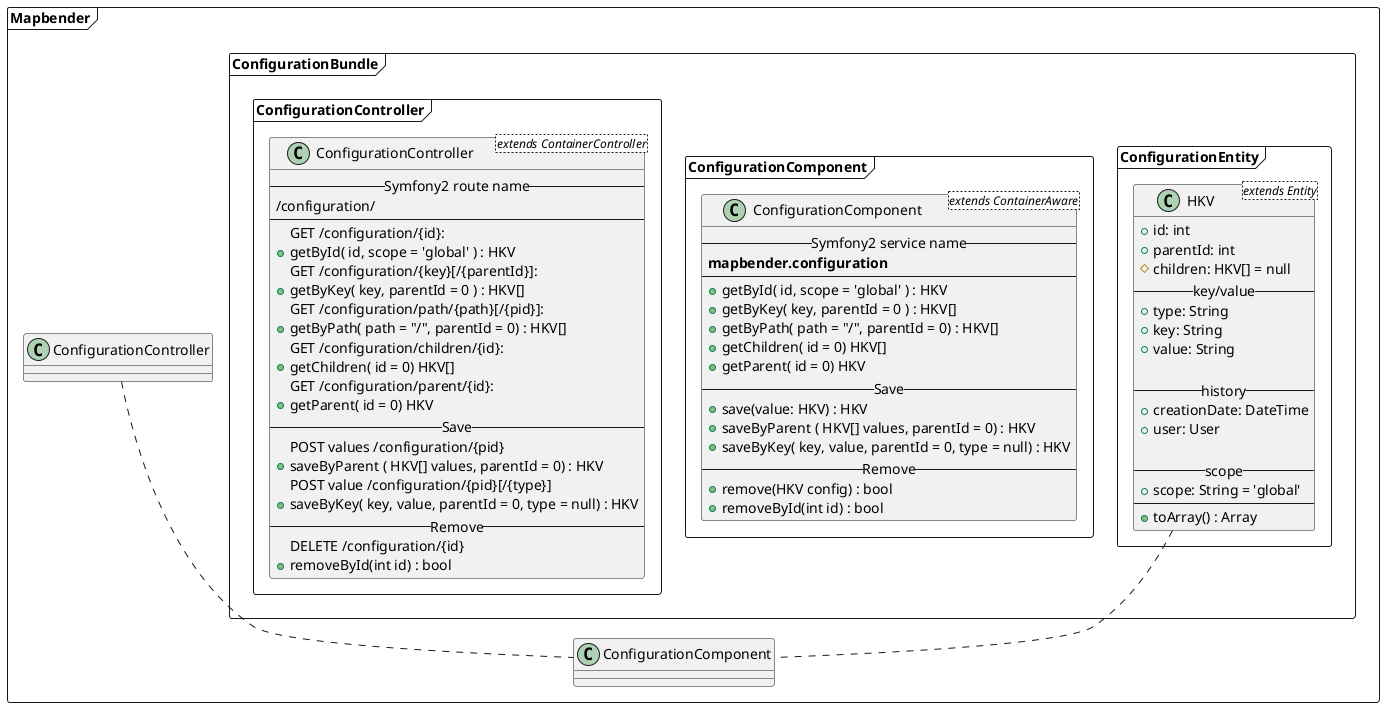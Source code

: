 @startuml
package Mapbender <<Frame>> {
  package ConfigurationBundle <<frame>> {
    package ConfigurationEntity <<frame>> {
      class HKV <extends Entity> {
        + id: int
        + parentId: int
        # children: HKV[] = null
        -- key/value --
        + type: String
        + key: String
        + value: String

        -- history --
        + creationDate: DateTime
        + user: User

        -- scope --
        + scope: String = 'global'
        --
        + toArray() : Array
      }
    }

    package ConfigurationComponent <<frame>> {
      class ConfigurationComponent <extends ContainerAware> {
        -- Symfony2 service name --
        **mapbender.configuration**
        --
        + getById( id, scope = 'global' ) : HKV
        + getByKey( key, parentId = 0 ) : HKV[]
        + getByPath( path = "/", parentId = 0) : HKV[]
        + getChildren( id = 0) HKV[]
        + getParent( id = 0) HKV
        -- Save --
        + save(value: HKV) : HKV
        + saveByParent ( HKV[] values, parentId = 0) : HKV
        + saveByKey( key, value, parentId = 0, type = null) : HKV
        -- Remove --
        + remove(HKV config) : bool
        + removeById(int id) : bool
      }
    }
    package ConfigurationController <<frame>> {
      class ConfigurationController <extends ContainerController> {
        -- Symfony2 route name --
        /configuration/
        --
        GET /configuration/{id}:
        + getById( id, scope = 'global' ) : HKV
        GET /configuration/{key}[/{parentId}]:
        + getByKey( key, parentId = 0 ) : HKV[]
        GET /configuration/path/{path}[/{pid}]:
        + getByPath( path = "/", parentId = 0) : HKV[]
        GET /configuration/children/{id}:
        + getChildren( id = 0) HKV[]
        GET /configuration/parent/{id}:
        + getParent( id = 0) HKV
        -- Save --
        POST values /configuration/{pid}
        + saveByParent ( HKV[] values, parentId = 0) : HKV
        POST value /configuration/{pid}[/{type}]
        + saveByKey( key, value, parentId = 0, type = null) : HKV
        -- Remove --
        DELETE /configuration/{id}
        + removeById(int id) : bool
      }
    }
  }

  HKV .. ConfigurationComponent
  ConfigurationController .. ConfigurationComponent
}

@enduml